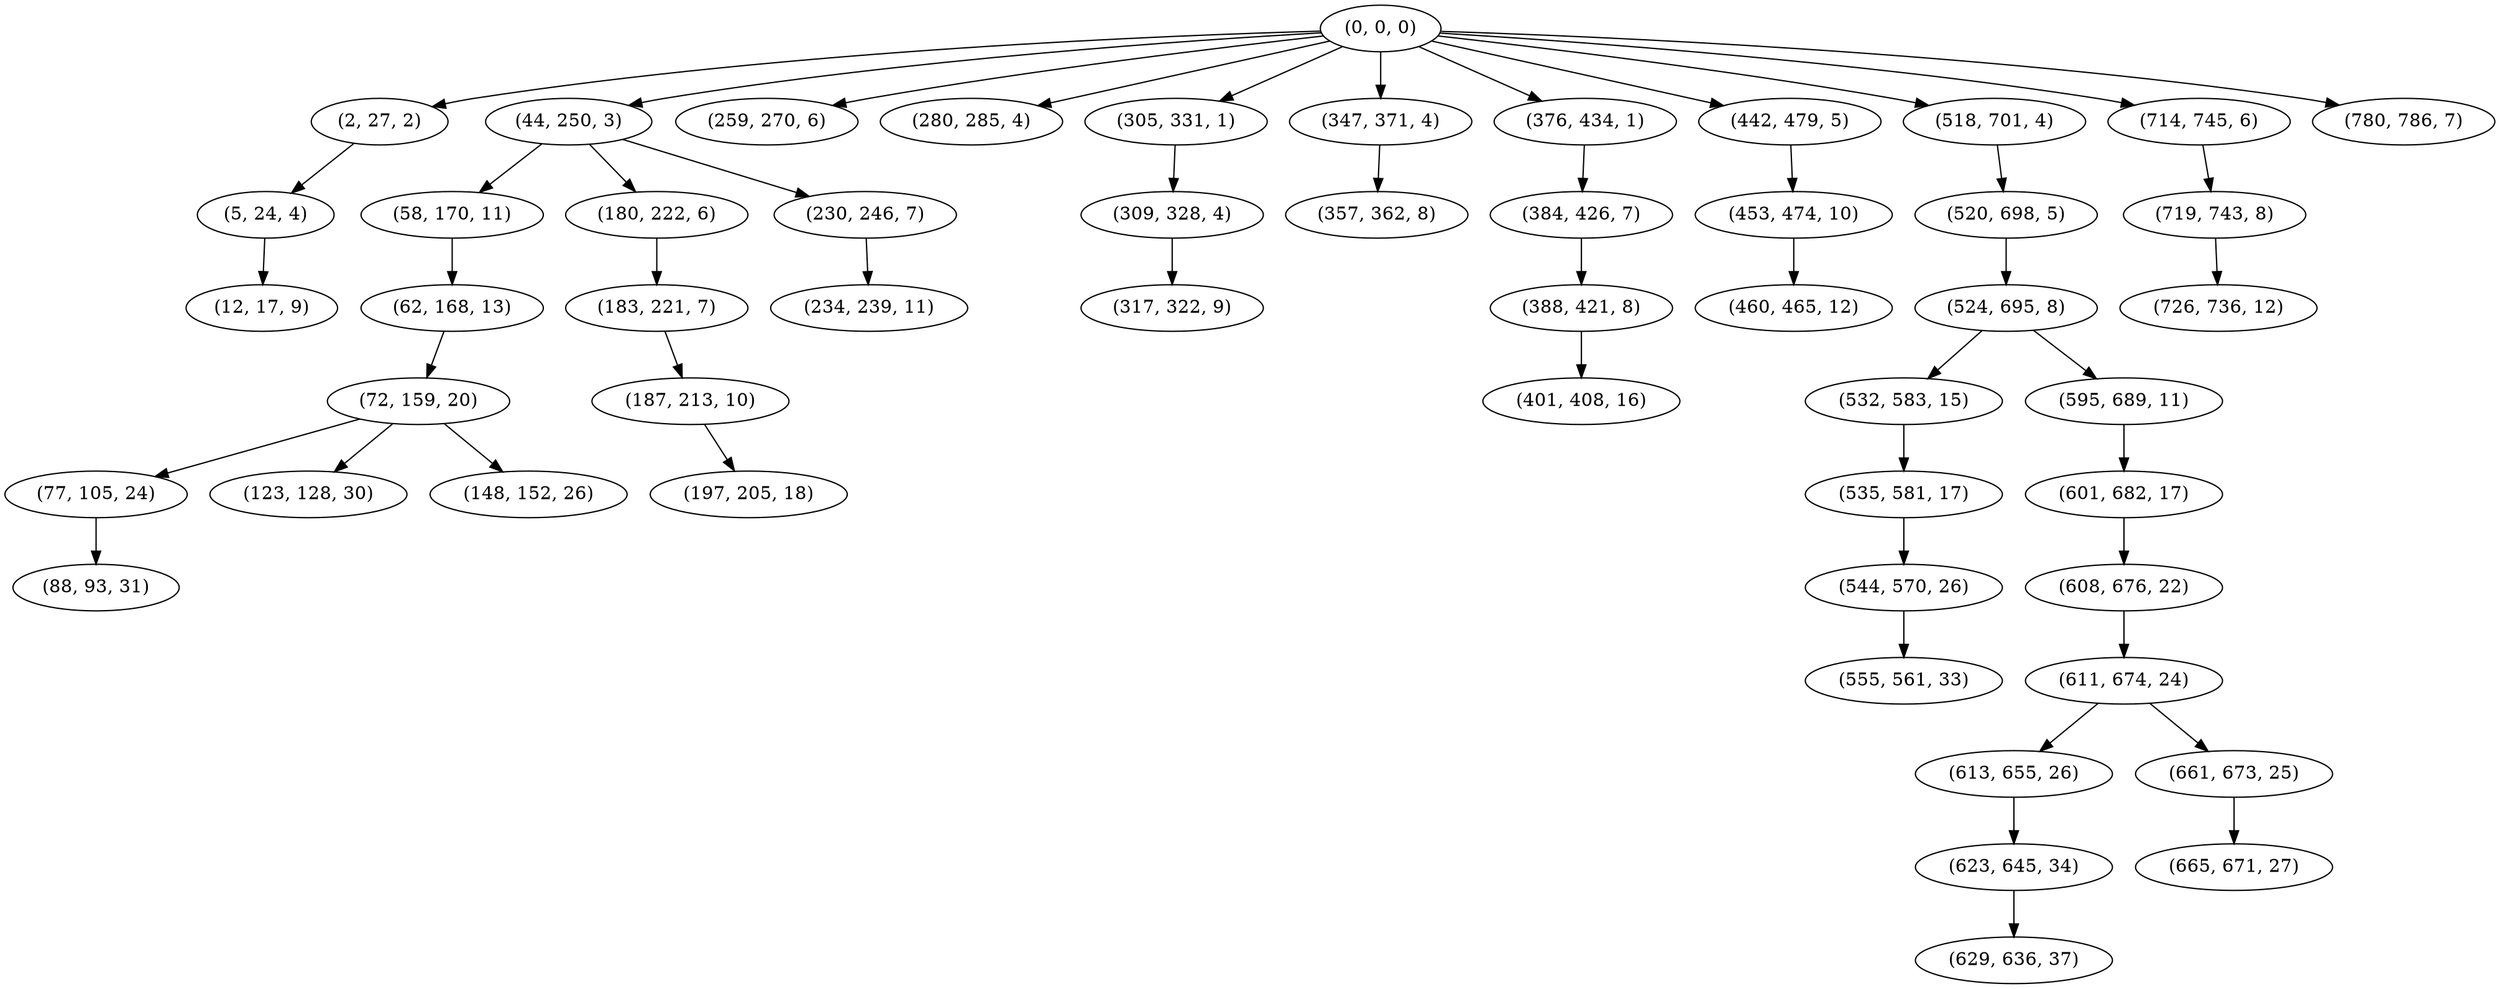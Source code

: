 digraph tree {
    "(0, 0, 0)";
    "(2, 27, 2)";
    "(5, 24, 4)";
    "(12, 17, 9)";
    "(44, 250, 3)";
    "(58, 170, 11)";
    "(62, 168, 13)";
    "(72, 159, 20)";
    "(77, 105, 24)";
    "(88, 93, 31)";
    "(123, 128, 30)";
    "(148, 152, 26)";
    "(180, 222, 6)";
    "(183, 221, 7)";
    "(187, 213, 10)";
    "(197, 205, 18)";
    "(230, 246, 7)";
    "(234, 239, 11)";
    "(259, 270, 6)";
    "(280, 285, 4)";
    "(305, 331, 1)";
    "(309, 328, 4)";
    "(317, 322, 9)";
    "(347, 371, 4)";
    "(357, 362, 8)";
    "(376, 434, 1)";
    "(384, 426, 7)";
    "(388, 421, 8)";
    "(401, 408, 16)";
    "(442, 479, 5)";
    "(453, 474, 10)";
    "(460, 465, 12)";
    "(518, 701, 4)";
    "(520, 698, 5)";
    "(524, 695, 8)";
    "(532, 583, 15)";
    "(535, 581, 17)";
    "(544, 570, 26)";
    "(555, 561, 33)";
    "(595, 689, 11)";
    "(601, 682, 17)";
    "(608, 676, 22)";
    "(611, 674, 24)";
    "(613, 655, 26)";
    "(623, 645, 34)";
    "(629, 636, 37)";
    "(661, 673, 25)";
    "(665, 671, 27)";
    "(714, 745, 6)";
    "(719, 743, 8)";
    "(726, 736, 12)";
    "(780, 786, 7)";
    "(0, 0, 0)" -> "(2, 27, 2)";
    "(0, 0, 0)" -> "(44, 250, 3)";
    "(0, 0, 0)" -> "(259, 270, 6)";
    "(0, 0, 0)" -> "(280, 285, 4)";
    "(0, 0, 0)" -> "(305, 331, 1)";
    "(0, 0, 0)" -> "(347, 371, 4)";
    "(0, 0, 0)" -> "(376, 434, 1)";
    "(0, 0, 0)" -> "(442, 479, 5)";
    "(0, 0, 0)" -> "(518, 701, 4)";
    "(0, 0, 0)" -> "(714, 745, 6)";
    "(0, 0, 0)" -> "(780, 786, 7)";
    "(2, 27, 2)" -> "(5, 24, 4)";
    "(5, 24, 4)" -> "(12, 17, 9)";
    "(44, 250, 3)" -> "(58, 170, 11)";
    "(44, 250, 3)" -> "(180, 222, 6)";
    "(44, 250, 3)" -> "(230, 246, 7)";
    "(58, 170, 11)" -> "(62, 168, 13)";
    "(62, 168, 13)" -> "(72, 159, 20)";
    "(72, 159, 20)" -> "(77, 105, 24)";
    "(72, 159, 20)" -> "(123, 128, 30)";
    "(72, 159, 20)" -> "(148, 152, 26)";
    "(77, 105, 24)" -> "(88, 93, 31)";
    "(180, 222, 6)" -> "(183, 221, 7)";
    "(183, 221, 7)" -> "(187, 213, 10)";
    "(187, 213, 10)" -> "(197, 205, 18)";
    "(230, 246, 7)" -> "(234, 239, 11)";
    "(305, 331, 1)" -> "(309, 328, 4)";
    "(309, 328, 4)" -> "(317, 322, 9)";
    "(347, 371, 4)" -> "(357, 362, 8)";
    "(376, 434, 1)" -> "(384, 426, 7)";
    "(384, 426, 7)" -> "(388, 421, 8)";
    "(388, 421, 8)" -> "(401, 408, 16)";
    "(442, 479, 5)" -> "(453, 474, 10)";
    "(453, 474, 10)" -> "(460, 465, 12)";
    "(518, 701, 4)" -> "(520, 698, 5)";
    "(520, 698, 5)" -> "(524, 695, 8)";
    "(524, 695, 8)" -> "(532, 583, 15)";
    "(524, 695, 8)" -> "(595, 689, 11)";
    "(532, 583, 15)" -> "(535, 581, 17)";
    "(535, 581, 17)" -> "(544, 570, 26)";
    "(544, 570, 26)" -> "(555, 561, 33)";
    "(595, 689, 11)" -> "(601, 682, 17)";
    "(601, 682, 17)" -> "(608, 676, 22)";
    "(608, 676, 22)" -> "(611, 674, 24)";
    "(611, 674, 24)" -> "(613, 655, 26)";
    "(611, 674, 24)" -> "(661, 673, 25)";
    "(613, 655, 26)" -> "(623, 645, 34)";
    "(623, 645, 34)" -> "(629, 636, 37)";
    "(661, 673, 25)" -> "(665, 671, 27)";
    "(714, 745, 6)" -> "(719, 743, 8)";
    "(719, 743, 8)" -> "(726, 736, 12)";
}
